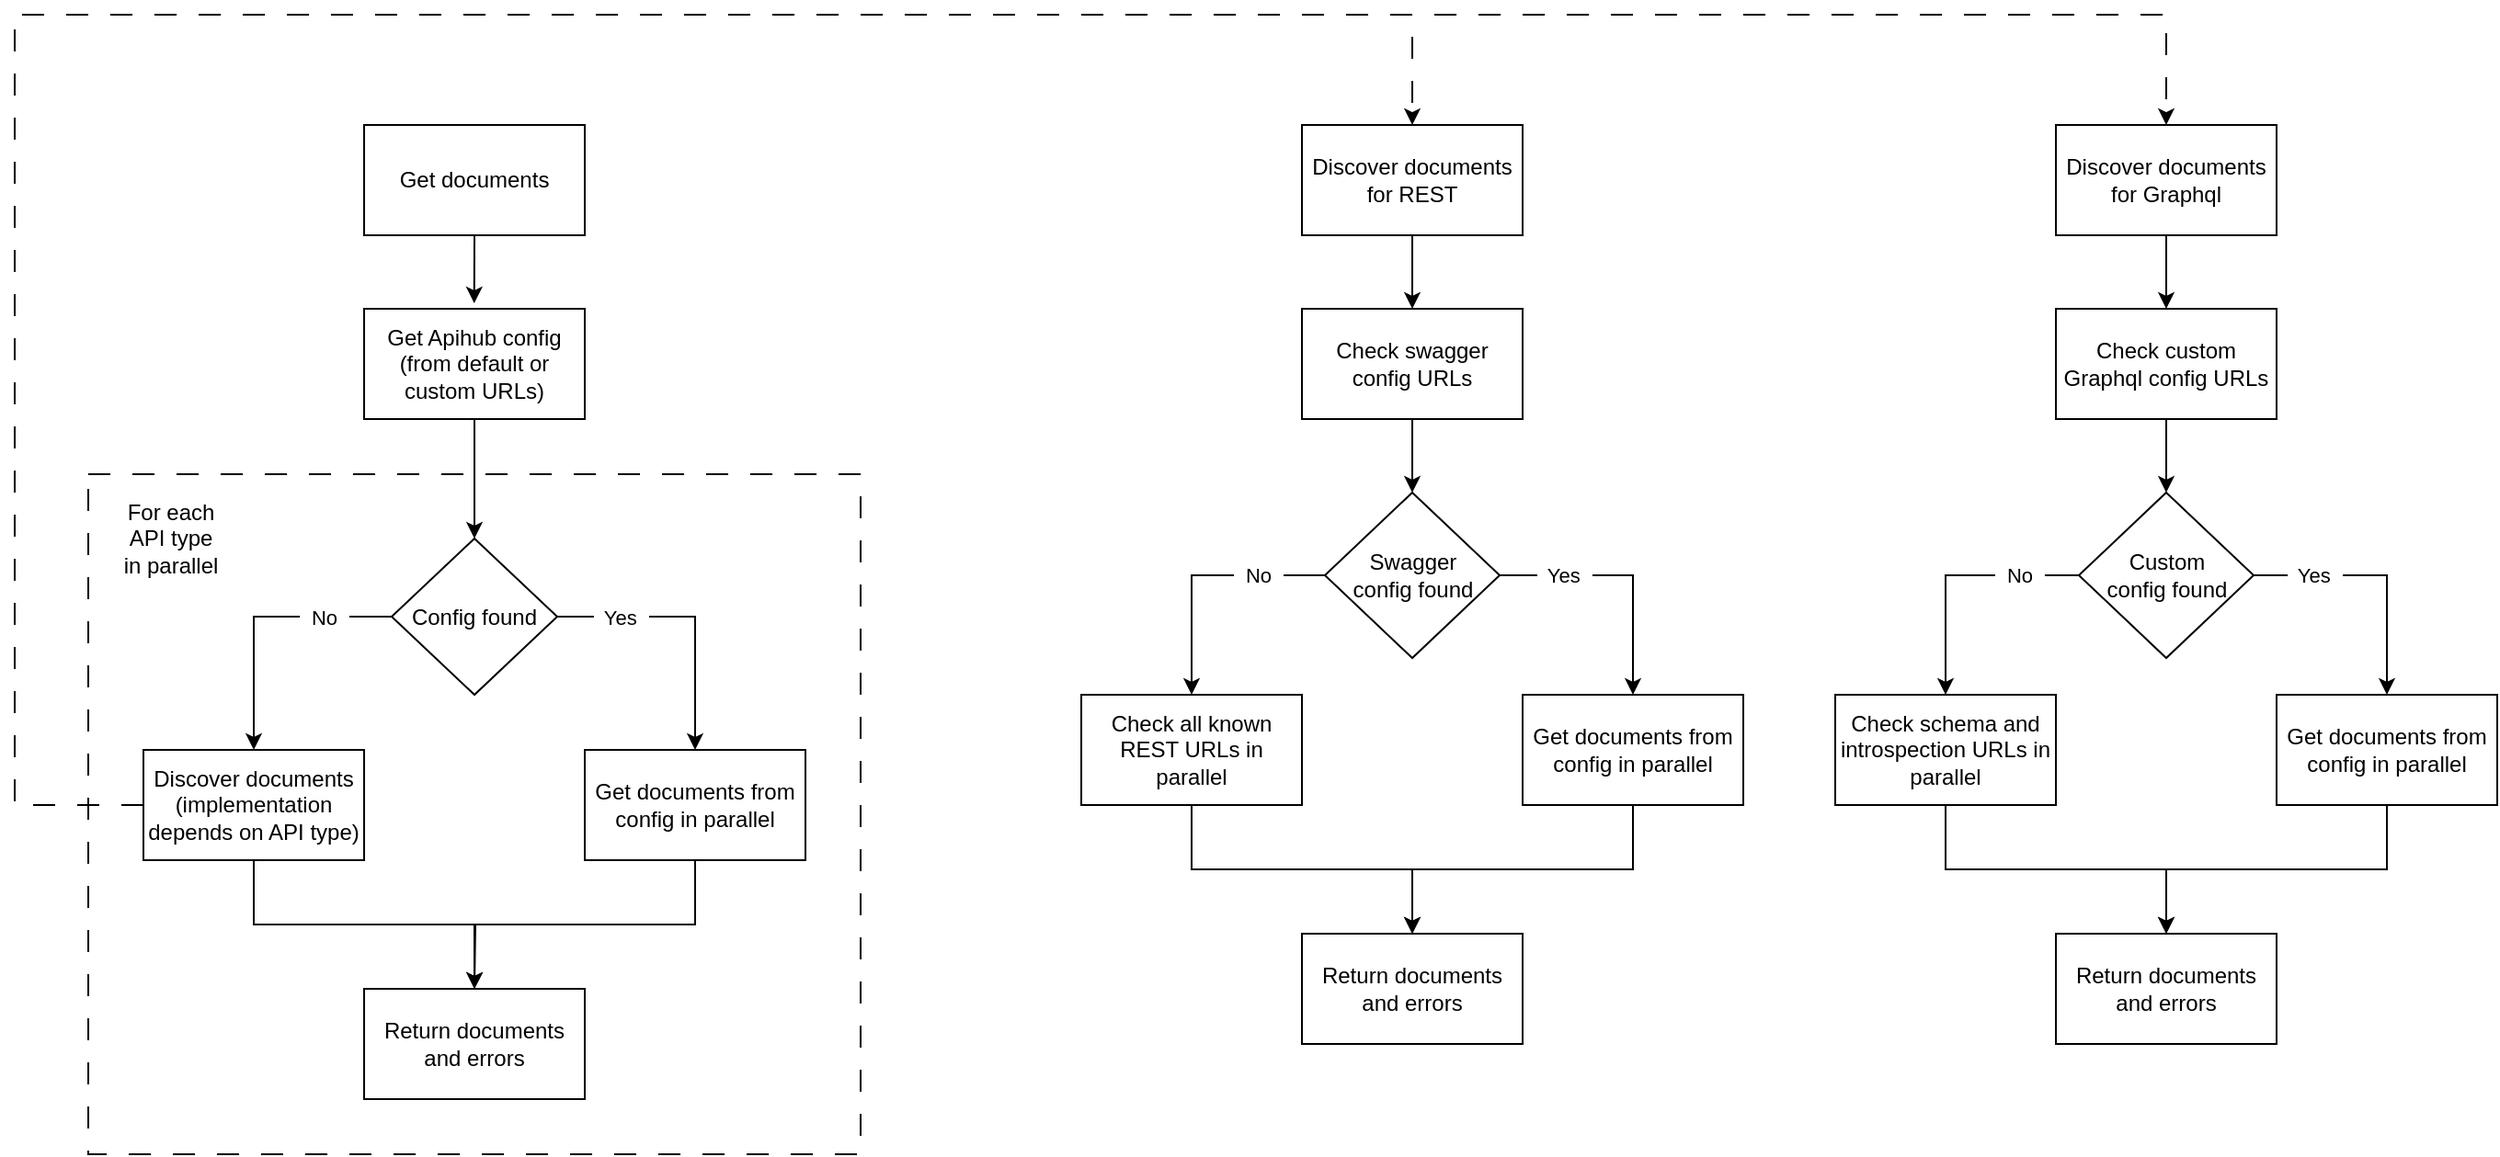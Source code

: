 <mxfile version="23.1.5" type="device">
  <diagram name="Page-1" id="LlJ2udZfXB5sNDzOu6kr">
    <mxGraphModel dx="1687" dy="2093" grid="1" gridSize="10" guides="1" tooltips="1" connect="1" arrows="1" fold="1" page="1" pageScale="1" pageWidth="850" pageHeight="1100" math="0" shadow="0">
      <root>
        <mxCell id="0" />
        <mxCell id="1" parent="0" />
        <mxCell id="L1XhO9sembjcQdD3QEIt-20" value="" style="rounded=0;whiteSpace=wrap;html=1;dashed=1;dashPattern=12 12;" vertex="1" parent="1">
          <mxGeometry x="410" y="160" width="420" height="370" as="geometry" />
        </mxCell>
        <mxCell id="L1XhO9sembjcQdD3QEIt-2" style="edgeStyle=orthogonalEdgeStyle;rounded=0;orthogonalLoop=1;jettySize=auto;html=1;exitX=0.5;exitY=1;exitDx=0;exitDy=0;entryX=0.5;entryY=0;entryDx=0;entryDy=0;" edge="1" parent="1" source="L1XhO9sembjcQdD3QEIt-3" target="L1XhO9sembjcQdD3QEIt-6">
          <mxGeometry relative="1" as="geometry" />
        </mxCell>
        <mxCell id="L1XhO9sembjcQdD3QEIt-3" value="Get Apihub config&lt;br&gt;(from default or custom URLs)" style="rounded=0;whiteSpace=wrap;html=1;" vertex="1" parent="1">
          <mxGeometry x="560" y="70" width="120" height="60" as="geometry" />
        </mxCell>
        <mxCell id="L1XhO9sembjcQdD3QEIt-4" style="edgeStyle=orthogonalEdgeStyle;rounded=0;orthogonalLoop=1;jettySize=auto;html=1;exitX=0;exitY=0.5;exitDx=0;exitDy=0;entryX=0.5;entryY=0;entryDx=0;entryDy=0;" edge="1" parent="1" source="L1XhO9sembjcQdD3QEIt-6" target="L1XhO9sembjcQdD3QEIt-7">
          <mxGeometry relative="1" as="geometry" />
        </mxCell>
        <mxCell id="L1XhO9sembjcQdD3QEIt-5" value="&amp;nbsp; No&amp;nbsp;&amp;nbsp;" style="edgeLabel;html=1;align=center;verticalAlign=middle;resizable=0;points=[];" vertex="1" connectable="0" parent="L1XhO9sembjcQdD3QEIt-4">
          <mxGeometry x="-0.492" y="-1" relative="1" as="geometry">
            <mxPoint y="1" as="offset" />
          </mxGeometry>
        </mxCell>
        <mxCell id="L1XhO9sembjcQdD3QEIt-12" style="edgeStyle=orthogonalEdgeStyle;rounded=0;orthogonalLoop=1;jettySize=auto;html=1;exitX=1;exitY=0.5;exitDx=0;exitDy=0;entryX=0.5;entryY=0;entryDx=0;entryDy=0;" edge="1" parent="1" source="L1XhO9sembjcQdD3QEIt-6" target="L1XhO9sembjcQdD3QEIt-11">
          <mxGeometry relative="1" as="geometry" />
        </mxCell>
        <mxCell id="L1XhO9sembjcQdD3QEIt-19" value="&amp;nbsp; Yes&amp;nbsp;&amp;nbsp;" style="edgeLabel;html=1;align=center;verticalAlign=middle;resizable=0;points=[];" vertex="1" connectable="0" parent="L1XhO9sembjcQdD3QEIt-12">
          <mxGeometry x="-0.541" y="-1" relative="1" as="geometry">
            <mxPoint y="-1" as="offset" />
          </mxGeometry>
        </mxCell>
        <mxCell id="L1XhO9sembjcQdD3QEIt-6" value="Config found" style="rhombus;whiteSpace=wrap;html=1;" vertex="1" parent="1">
          <mxGeometry x="575" y="195" width="90" height="85" as="geometry" />
        </mxCell>
        <mxCell id="L1XhO9sembjcQdD3QEIt-14" style="edgeStyle=orthogonalEdgeStyle;rounded=0;orthogonalLoop=1;jettySize=auto;html=1;exitX=0.5;exitY=1;exitDx=0;exitDy=0;entryX=0.5;entryY=0;entryDx=0;entryDy=0;" edge="1" parent="1" source="L1XhO9sembjcQdD3QEIt-7" target="L1XhO9sembjcQdD3QEIt-13">
          <mxGeometry relative="1" as="geometry" />
        </mxCell>
        <mxCell id="L1XhO9sembjcQdD3QEIt-50" style="edgeStyle=orthogonalEdgeStyle;rounded=0;orthogonalLoop=1;jettySize=auto;html=1;exitX=0;exitY=0.5;exitDx=0;exitDy=0;entryX=0.5;entryY=0;entryDx=0;entryDy=0;dashed=1;dashPattern=12 12;" edge="1" parent="1" source="L1XhO9sembjcQdD3QEIt-7" target="L1XhO9sembjcQdD3QEIt-21">
          <mxGeometry relative="1" as="geometry">
            <Array as="points">
              <mxPoint x="370" y="340" />
              <mxPoint x="370" y="-90" />
              <mxPoint x="1130" y="-90" />
            </Array>
          </mxGeometry>
        </mxCell>
        <mxCell id="L1XhO9sembjcQdD3QEIt-51" style="edgeStyle=orthogonalEdgeStyle;rounded=0;orthogonalLoop=1;jettySize=auto;html=1;exitX=0;exitY=0.5;exitDx=0;exitDy=0;entryX=0.5;entryY=0;entryDx=0;entryDy=0;dashed=1;dashPattern=12 12;" edge="1" parent="1" source="L1XhO9sembjcQdD3QEIt-7" target="L1XhO9sembjcQdD3QEIt-35">
          <mxGeometry relative="1" as="geometry">
            <Array as="points">
              <mxPoint x="370" y="340" />
              <mxPoint x="370" y="-90" />
              <mxPoint x="1540" y="-90" />
            </Array>
          </mxGeometry>
        </mxCell>
        <mxCell id="L1XhO9sembjcQdD3QEIt-7" value="Discover documents&lt;br style=&quot;border-color: var(--border-color);&quot;&gt;(implementation depends on API type)" style="rounded=0;whiteSpace=wrap;html=1;" vertex="1" parent="1">
          <mxGeometry x="440" y="310" width="120" height="60" as="geometry" />
        </mxCell>
        <mxCell id="L1XhO9sembjcQdD3QEIt-8" value="For each API type in parallel" style="text;html=1;align=center;verticalAlign=middle;whiteSpace=wrap;rounded=0;" vertex="1" parent="1">
          <mxGeometry x="425" y="180" width="60" height="30" as="geometry" />
        </mxCell>
        <mxCell id="L1XhO9sembjcQdD3QEIt-9" value="Get documents" style="rounded=0;whiteSpace=wrap;html=1;" vertex="1" parent="1">
          <mxGeometry x="560" y="-30" width="120" height="60" as="geometry" />
        </mxCell>
        <mxCell id="L1XhO9sembjcQdD3QEIt-10" style="edgeStyle=orthogonalEdgeStyle;rounded=0;orthogonalLoop=1;jettySize=auto;html=1;exitX=0.5;exitY=1;exitDx=0;exitDy=0;entryX=0.499;entryY=-0.05;entryDx=0;entryDy=0;entryPerimeter=0;" edge="1" parent="1" source="L1XhO9sembjcQdD3QEIt-9" target="L1XhO9sembjcQdD3QEIt-3">
          <mxGeometry relative="1" as="geometry" />
        </mxCell>
        <mxCell id="L1XhO9sembjcQdD3QEIt-15" style="edgeStyle=orthogonalEdgeStyle;rounded=0;orthogonalLoop=1;jettySize=auto;html=1;exitX=0.5;exitY=1;exitDx=0;exitDy=0;" edge="1" parent="1" source="L1XhO9sembjcQdD3QEIt-11">
          <mxGeometry relative="1" as="geometry">
            <mxPoint x="620" y="440" as="targetPoint" />
          </mxGeometry>
        </mxCell>
        <mxCell id="L1XhO9sembjcQdD3QEIt-11" value="Get documents from config in parallel" style="rounded=0;whiteSpace=wrap;html=1;" vertex="1" parent="1">
          <mxGeometry x="680" y="310" width="120" height="60" as="geometry" />
        </mxCell>
        <mxCell id="L1XhO9sembjcQdD3QEIt-13" value="Return documents and errors" style="rounded=0;whiteSpace=wrap;html=1;" vertex="1" parent="1">
          <mxGeometry x="560" y="440" width="120" height="60" as="geometry" />
        </mxCell>
        <mxCell id="L1XhO9sembjcQdD3QEIt-28" style="edgeStyle=orthogonalEdgeStyle;rounded=0;orthogonalLoop=1;jettySize=auto;html=1;exitX=0.5;exitY=1;exitDx=0;exitDy=0;entryX=0.5;entryY=0;entryDx=0;entryDy=0;" edge="1" parent="1" source="L1XhO9sembjcQdD3QEIt-21" target="L1XhO9sembjcQdD3QEIt-22">
          <mxGeometry relative="1" as="geometry" />
        </mxCell>
        <mxCell id="L1XhO9sembjcQdD3QEIt-21" value="Discover documents for REST" style="rounded=0;whiteSpace=wrap;html=1;" vertex="1" parent="1">
          <mxGeometry x="1070" y="-30" width="120" height="60" as="geometry" />
        </mxCell>
        <mxCell id="L1XhO9sembjcQdD3QEIt-29" style="edgeStyle=orthogonalEdgeStyle;rounded=0;orthogonalLoop=1;jettySize=auto;html=1;exitX=0.5;exitY=1;exitDx=0;exitDy=0;entryX=0.5;entryY=0;entryDx=0;entryDy=0;" edge="1" parent="1" source="L1XhO9sembjcQdD3QEIt-22" target="L1XhO9sembjcQdD3QEIt-23">
          <mxGeometry relative="1" as="geometry" />
        </mxCell>
        <mxCell id="L1XhO9sembjcQdD3QEIt-22" value="Check swagger config URLs" style="rounded=0;whiteSpace=wrap;html=1;" vertex="1" parent="1">
          <mxGeometry x="1070" y="70" width="120" height="60" as="geometry" />
        </mxCell>
        <mxCell id="L1XhO9sembjcQdD3QEIt-30" style="edgeStyle=orthogonalEdgeStyle;rounded=0;orthogonalLoop=1;jettySize=auto;html=1;exitX=0;exitY=0.5;exitDx=0;exitDy=0;entryX=0.5;entryY=0;entryDx=0;entryDy=0;" edge="1" parent="1" source="L1XhO9sembjcQdD3QEIt-23" target="L1XhO9sembjcQdD3QEIt-26">
          <mxGeometry relative="1" as="geometry" />
        </mxCell>
        <mxCell id="L1XhO9sembjcQdD3QEIt-47" value="&amp;nbsp; No&amp;nbsp;&amp;nbsp;" style="edgeLabel;html=1;align=center;verticalAlign=middle;resizable=0;points=[];" vertex="1" connectable="0" parent="L1XhO9sembjcQdD3QEIt-30">
          <mxGeometry x="-0.467" relative="1" as="geometry">
            <mxPoint as="offset" />
          </mxGeometry>
        </mxCell>
        <mxCell id="L1XhO9sembjcQdD3QEIt-31" style="edgeStyle=orthogonalEdgeStyle;rounded=0;orthogonalLoop=1;jettySize=auto;html=1;exitX=1;exitY=0.5;exitDx=0;exitDy=0;entryX=0.5;entryY=0;entryDx=0;entryDy=0;" edge="1" parent="1" source="L1XhO9sembjcQdD3QEIt-23" target="L1XhO9sembjcQdD3QEIt-25">
          <mxGeometry relative="1" as="geometry" />
        </mxCell>
        <mxCell id="L1XhO9sembjcQdD3QEIt-46" value="&amp;nbsp; Yes&amp;nbsp;&amp;nbsp;" style="edgeLabel;html=1;align=center;verticalAlign=middle;resizable=0;points=[];" vertex="1" connectable="0" parent="L1XhO9sembjcQdD3QEIt-31">
          <mxGeometry x="-0.501" y="2" relative="1" as="geometry">
            <mxPoint y="2" as="offset" />
          </mxGeometry>
        </mxCell>
        <mxCell id="L1XhO9sembjcQdD3QEIt-23" value="Swagger &lt;br&gt;config found" style="rhombus;whiteSpace=wrap;html=1;" vertex="1" parent="1">
          <mxGeometry x="1082.5" y="170" width="95" height="90" as="geometry" />
        </mxCell>
        <mxCell id="L1XhO9sembjcQdD3QEIt-32" style="edgeStyle=orthogonalEdgeStyle;rounded=0;orthogonalLoop=1;jettySize=auto;html=1;exitX=0.5;exitY=1;exitDx=0;exitDy=0;entryX=0.5;entryY=0;entryDx=0;entryDy=0;" edge="1" parent="1" source="L1XhO9sembjcQdD3QEIt-25" target="L1XhO9sembjcQdD3QEIt-27">
          <mxGeometry relative="1" as="geometry" />
        </mxCell>
        <mxCell id="L1XhO9sembjcQdD3QEIt-25" value="Get documents from config in parallel" style="rounded=0;whiteSpace=wrap;html=1;" vertex="1" parent="1">
          <mxGeometry x="1190" y="280" width="120" height="60" as="geometry" />
        </mxCell>
        <mxCell id="L1XhO9sembjcQdD3QEIt-33" style="edgeStyle=orthogonalEdgeStyle;rounded=0;orthogonalLoop=1;jettySize=auto;html=1;exitX=0.5;exitY=1;exitDx=0;exitDy=0;entryX=0.5;entryY=0;entryDx=0;entryDy=0;" edge="1" parent="1" source="L1XhO9sembjcQdD3QEIt-26" target="L1XhO9sembjcQdD3QEIt-27">
          <mxGeometry relative="1" as="geometry" />
        </mxCell>
        <mxCell id="L1XhO9sembjcQdD3QEIt-26" value="Check all known REST URLs in parallel" style="rounded=0;whiteSpace=wrap;html=1;" vertex="1" parent="1">
          <mxGeometry x="950" y="280" width="120" height="60" as="geometry" />
        </mxCell>
        <mxCell id="L1XhO9sembjcQdD3QEIt-27" value="Return documents and errors" style="rounded=0;whiteSpace=wrap;html=1;" vertex="1" parent="1">
          <mxGeometry x="1070" y="410" width="120" height="60" as="geometry" />
        </mxCell>
        <mxCell id="L1XhO9sembjcQdD3QEIt-34" style="edgeStyle=orthogonalEdgeStyle;rounded=0;orthogonalLoop=1;jettySize=auto;html=1;exitX=0.5;exitY=1;exitDx=0;exitDy=0;entryX=0.5;entryY=0;entryDx=0;entryDy=0;" edge="1" parent="1" source="L1XhO9sembjcQdD3QEIt-35" target="L1XhO9sembjcQdD3QEIt-37">
          <mxGeometry relative="1" as="geometry" />
        </mxCell>
        <mxCell id="L1XhO9sembjcQdD3QEIt-35" value="Discover documents for Graphql" style="rounded=0;whiteSpace=wrap;html=1;" vertex="1" parent="1">
          <mxGeometry x="1480" y="-30" width="120" height="60" as="geometry" />
        </mxCell>
        <mxCell id="L1XhO9sembjcQdD3QEIt-36" style="edgeStyle=orthogonalEdgeStyle;rounded=0;orthogonalLoop=1;jettySize=auto;html=1;exitX=0.5;exitY=1;exitDx=0;exitDy=0;entryX=0.5;entryY=0;entryDx=0;entryDy=0;" edge="1" parent="1" source="L1XhO9sembjcQdD3QEIt-37" target="L1XhO9sembjcQdD3QEIt-40">
          <mxGeometry relative="1" as="geometry" />
        </mxCell>
        <mxCell id="L1XhO9sembjcQdD3QEIt-37" value="Check custom Graphql config URLs" style="rounded=0;whiteSpace=wrap;html=1;" vertex="1" parent="1">
          <mxGeometry x="1480" y="70" width="120" height="60" as="geometry" />
        </mxCell>
        <mxCell id="L1XhO9sembjcQdD3QEIt-38" style="edgeStyle=orthogonalEdgeStyle;rounded=0;orthogonalLoop=1;jettySize=auto;html=1;exitX=0;exitY=0.5;exitDx=0;exitDy=0;entryX=0.5;entryY=0;entryDx=0;entryDy=0;" edge="1" parent="1" source="L1XhO9sembjcQdD3QEIt-40" target="L1XhO9sembjcQdD3QEIt-44">
          <mxGeometry relative="1" as="geometry" />
        </mxCell>
        <mxCell id="L1XhO9sembjcQdD3QEIt-48" value="&amp;nbsp; No&amp;nbsp;&amp;nbsp;" style="edgeLabel;html=1;align=center;verticalAlign=middle;resizable=0;points=[];" vertex="1" connectable="0" parent="L1XhO9sembjcQdD3QEIt-38">
          <mxGeometry x="-0.442" y="1" relative="1" as="geometry">
            <mxPoint x="6" y="-1" as="offset" />
          </mxGeometry>
        </mxCell>
        <mxCell id="L1XhO9sembjcQdD3QEIt-39" style="edgeStyle=orthogonalEdgeStyle;rounded=0;orthogonalLoop=1;jettySize=auto;html=1;exitX=1;exitY=0.5;exitDx=0;exitDy=0;entryX=0.5;entryY=0;entryDx=0;entryDy=0;" edge="1" parent="1" source="L1XhO9sembjcQdD3QEIt-40" target="L1XhO9sembjcQdD3QEIt-42">
          <mxGeometry relative="1" as="geometry" />
        </mxCell>
        <mxCell id="L1XhO9sembjcQdD3QEIt-49" value="&amp;nbsp; Yes&amp;nbsp;&amp;nbsp;" style="edgeLabel;html=1;align=center;verticalAlign=middle;resizable=0;points=[];" vertex="1" connectable="0" parent="L1XhO9sembjcQdD3QEIt-39">
          <mxGeometry x="-0.554" y="2" relative="1" as="geometry">
            <mxPoint x="2" y="2" as="offset" />
          </mxGeometry>
        </mxCell>
        <mxCell id="L1XhO9sembjcQdD3QEIt-40" value="Custom&lt;br&gt;config found" style="rhombus;whiteSpace=wrap;html=1;" vertex="1" parent="1">
          <mxGeometry x="1492.5" y="170" width="95" height="90" as="geometry" />
        </mxCell>
        <mxCell id="L1XhO9sembjcQdD3QEIt-41" style="edgeStyle=orthogonalEdgeStyle;rounded=0;orthogonalLoop=1;jettySize=auto;html=1;exitX=0.5;exitY=1;exitDx=0;exitDy=0;entryX=0.5;entryY=0;entryDx=0;entryDy=0;" edge="1" parent="1" source="L1XhO9sembjcQdD3QEIt-42" target="L1XhO9sembjcQdD3QEIt-45">
          <mxGeometry relative="1" as="geometry" />
        </mxCell>
        <mxCell id="L1XhO9sembjcQdD3QEIt-42" value="Get documents from config in parallel" style="rounded=0;whiteSpace=wrap;html=1;" vertex="1" parent="1">
          <mxGeometry x="1600" y="280" width="120" height="60" as="geometry" />
        </mxCell>
        <mxCell id="L1XhO9sembjcQdD3QEIt-43" style="edgeStyle=orthogonalEdgeStyle;rounded=0;orthogonalLoop=1;jettySize=auto;html=1;exitX=0.5;exitY=1;exitDx=0;exitDy=0;entryX=0.5;entryY=0;entryDx=0;entryDy=0;" edge="1" parent="1" source="L1XhO9sembjcQdD3QEIt-44" target="L1XhO9sembjcQdD3QEIt-45">
          <mxGeometry relative="1" as="geometry" />
        </mxCell>
        <mxCell id="L1XhO9sembjcQdD3QEIt-44" value="Check schema and introspection URLs in parallel" style="rounded=0;whiteSpace=wrap;html=1;" vertex="1" parent="1">
          <mxGeometry x="1360" y="280" width="120" height="60" as="geometry" />
        </mxCell>
        <mxCell id="L1XhO9sembjcQdD3QEIt-45" value="Return documents and errors" style="rounded=0;whiteSpace=wrap;html=1;" vertex="1" parent="1">
          <mxGeometry x="1480" y="410" width="120" height="60" as="geometry" />
        </mxCell>
      </root>
    </mxGraphModel>
  </diagram>
</mxfile>
